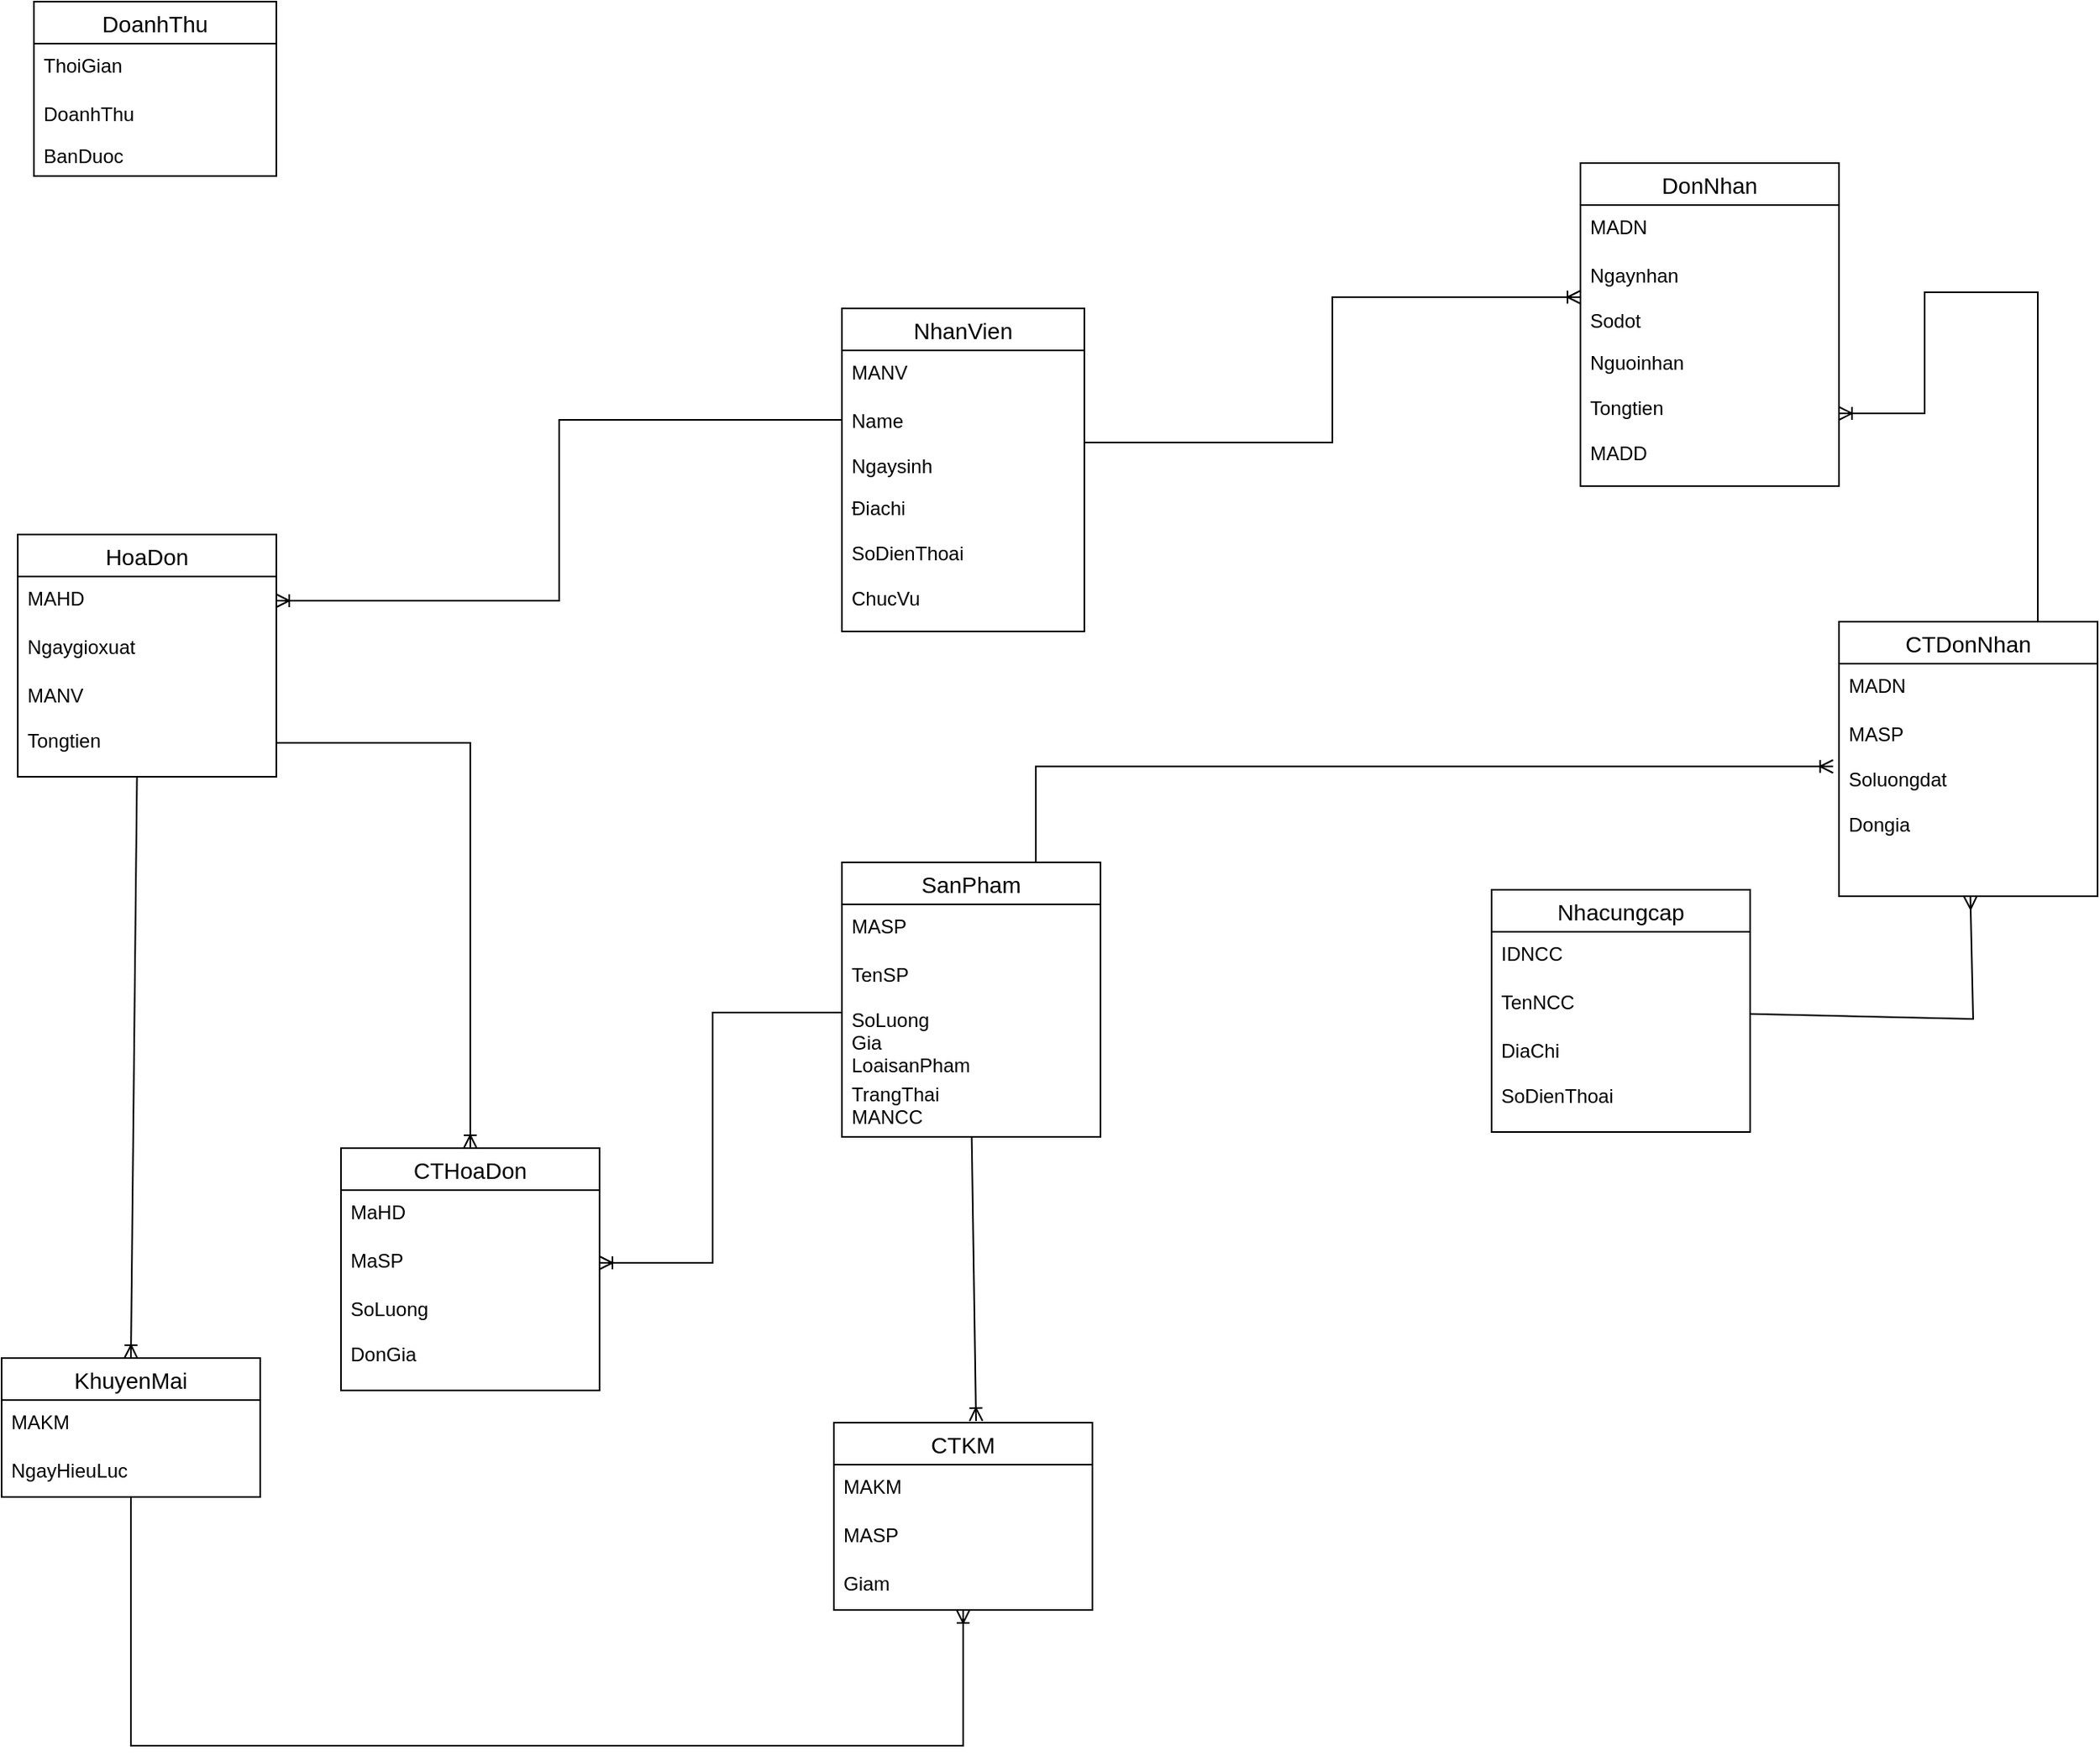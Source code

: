 <mxfile version="18.0.3" type="device"><diagram id="kymCJOY30_DUFUmnx_8U" name="Page-1"><mxGraphModel dx="1221" dy="681" grid="1" gridSize="10" guides="1" tooltips="1" connect="1" arrows="1" fold="1" page="1" pageScale="1" pageWidth="827" pageHeight="1169" math="0" shadow="0"><root><mxCell id="0"/><mxCell id="1" parent="0"/><mxCell id="vpXku__n6UTQb4TYIU45-17" value="NhanVien" style="swimlane;fontStyle=0;childLayout=stackLayout;horizontal=1;startSize=26;horizontalStack=0;resizeParent=1;resizeParentMax=0;resizeLast=0;collapsible=1;marginBottom=0;align=center;fontSize=14;" parent="1" vertex="1"><mxGeometry x="560" y="310" width="150" height="200" as="geometry"/></mxCell><mxCell id="vpXku__n6UTQb4TYIU45-18" value="MANV" style="text;strokeColor=none;fillColor=none;spacingLeft=4;spacingRight=4;overflow=hidden;rotatable=0;points=[[0,0.5],[1,0.5]];portConstraint=eastwest;fontSize=12;" parent="vpXku__n6UTQb4TYIU45-17" vertex="1"><mxGeometry y="26" width="150" height="30" as="geometry"/></mxCell><mxCell id="vpXku__n6UTQb4TYIU45-19" value="Name&#10;&#10;Ngaysinh" style="text;strokeColor=none;fillColor=none;spacingLeft=4;spacingRight=4;overflow=hidden;rotatable=0;points=[[0,0.5],[1,0.5]];portConstraint=eastwest;fontSize=12;" parent="vpXku__n6UTQb4TYIU45-17" vertex="1"><mxGeometry y="56" width="150" height="54" as="geometry"/></mxCell><mxCell id="vpXku__n6UTQb4TYIU45-20" value="Điachi&#10;&#10;SoDienThoai&#10;&#10;ChucVu" style="text;strokeColor=none;fillColor=none;spacingLeft=4;spacingRight=4;overflow=hidden;rotatable=0;points=[[0,0.5],[1,0.5]];portConstraint=eastwest;fontSize=12;" parent="vpXku__n6UTQb4TYIU45-17" vertex="1"><mxGeometry y="110" width="150" height="90" as="geometry"/></mxCell><mxCell id="vpXku__n6UTQb4TYIU45-21" value="HoaDon" style="swimlane;fontStyle=0;childLayout=stackLayout;horizontal=1;startSize=26;horizontalStack=0;resizeParent=1;resizeParentMax=0;resizeLast=0;collapsible=1;marginBottom=0;align=center;fontSize=14;" parent="1" vertex="1"><mxGeometry x="50" y="450" width="160" height="150" as="geometry"/></mxCell><mxCell id="vpXku__n6UTQb4TYIU45-22" value="MAHD" style="text;strokeColor=none;fillColor=none;spacingLeft=4;spacingRight=4;overflow=hidden;rotatable=0;points=[[0,0.5],[1,0.5]];portConstraint=eastwest;fontSize=12;" parent="vpXku__n6UTQb4TYIU45-21" vertex="1"><mxGeometry y="26" width="160" height="30" as="geometry"/></mxCell><mxCell id="vpXku__n6UTQb4TYIU45-23" value="Ngaygioxuat" style="text;strokeColor=none;fillColor=none;spacingLeft=4;spacingRight=4;overflow=hidden;rotatable=0;points=[[0,0.5],[1,0.5]];portConstraint=eastwest;fontSize=12;" parent="vpXku__n6UTQb4TYIU45-21" vertex="1"><mxGeometry y="56" width="160" height="30" as="geometry"/></mxCell><mxCell id="vpXku__n6UTQb4TYIU45-24" value="MANV&#10;&#10;Tongtien" style="text;strokeColor=none;fillColor=none;spacingLeft=4;spacingRight=4;overflow=hidden;rotatable=0;points=[[0,0.5],[1,0.5]];portConstraint=eastwest;fontSize=12;" parent="vpXku__n6UTQb4TYIU45-21" vertex="1"><mxGeometry y="86" width="160" height="64" as="geometry"/></mxCell><mxCell id="vpXku__n6UTQb4TYIU45-29" value="" style="edgeStyle=orthogonalEdgeStyle;fontSize=12;html=1;endArrow=ERoneToMany;rounded=0;exitX=0.002;exitY=0.241;exitDx=0;exitDy=0;entryX=1;entryY=0.5;entryDx=0;entryDy=0;exitPerimeter=0;" parent="1" source="vpXku__n6UTQb4TYIU45-19" target="vpXku__n6UTQb4TYIU45-22" edge="1"><mxGeometry width="100" height="100" relative="1" as="geometry"><mxPoint x="313" y="428" as="sourcePoint"/><mxPoint x="300" y="320" as="targetPoint"/></mxGeometry></mxCell><mxCell id="vpXku__n6UTQb4TYIU45-31" value="SanPham" style="swimlane;fontStyle=0;childLayout=stackLayout;horizontal=1;startSize=26;horizontalStack=0;resizeParent=1;resizeParentMax=0;resizeLast=0;collapsible=1;marginBottom=0;align=center;fontSize=14;" parent="1" vertex="1"><mxGeometry x="560" y="653" width="160" height="170" as="geometry"/></mxCell><mxCell id="vpXku__n6UTQb4TYIU45-32" value="MASP" style="text;strokeColor=none;fillColor=none;spacingLeft=4;spacingRight=4;overflow=hidden;rotatable=0;points=[[0,0.5],[1,0.5]];portConstraint=eastwest;fontSize=12;" parent="vpXku__n6UTQb4TYIU45-31" vertex="1"><mxGeometry y="26" width="160" height="30" as="geometry"/></mxCell><mxCell id="vpXku__n6UTQb4TYIU45-33" value="TenSP&#10;&#10;SoLuong&#10;Gia&#10;LoaisanPham&#10;&#10;&#10;" style="text;strokeColor=none;fillColor=none;spacingLeft=4;spacingRight=4;overflow=hidden;rotatable=0;points=[[0,0.5],[1,0.5]];portConstraint=eastwest;fontSize=12;" parent="vpXku__n6UTQb4TYIU45-31" vertex="1"><mxGeometry y="56" width="160" height="74" as="geometry"/></mxCell><mxCell id="vpXku__n6UTQb4TYIU45-34" value="TrangThai&#10;MANCC" style="text;strokeColor=none;fillColor=none;spacingLeft=4;spacingRight=4;overflow=hidden;rotatable=0;points=[[0,0.5],[1,0.5]];portConstraint=eastwest;fontSize=12;" parent="vpXku__n6UTQb4TYIU45-31" vertex="1"><mxGeometry y="130" width="160" height="40" as="geometry"/></mxCell><mxCell id="vpXku__n6UTQb4TYIU45-38" value="Nhacungcap" style="swimlane;fontStyle=0;childLayout=stackLayout;horizontal=1;startSize=26;horizontalStack=0;resizeParent=1;resizeParentMax=0;resizeLast=0;collapsible=1;marginBottom=0;align=center;fontSize=14;" parent="1" vertex="1"><mxGeometry x="962" y="670" width="160" height="150" as="geometry"/></mxCell><mxCell id="vpXku__n6UTQb4TYIU45-39" value="IDNCC" style="text;strokeColor=none;fillColor=none;spacingLeft=4;spacingRight=4;overflow=hidden;rotatable=0;points=[[0,0.5],[1,0.5]];portConstraint=eastwest;fontSize=12;" parent="vpXku__n6UTQb4TYIU45-38" vertex="1"><mxGeometry y="26" width="160" height="30" as="geometry"/></mxCell><mxCell id="vpXku__n6UTQb4TYIU45-40" value="TenNCC" style="text;strokeColor=none;fillColor=none;spacingLeft=4;spacingRight=4;overflow=hidden;rotatable=0;points=[[0,0.5],[1,0.5]];portConstraint=eastwest;fontSize=12;" parent="vpXku__n6UTQb4TYIU45-38" vertex="1"><mxGeometry y="56" width="160" height="30" as="geometry"/></mxCell><mxCell id="vpXku__n6UTQb4TYIU45-41" value="DiaChi&#10;&#10;SoDienThoai" style="text;strokeColor=none;fillColor=none;spacingLeft=4;spacingRight=4;overflow=hidden;rotatable=0;points=[[0,0.5],[1,0.5]];portConstraint=eastwest;fontSize=12;" parent="vpXku__n6UTQb4TYIU45-38" vertex="1"><mxGeometry y="86" width="160" height="64" as="geometry"/></mxCell><mxCell id="vpXku__n6UTQb4TYIU45-43" value="" style="fontSize=12;html=1;endArrow=ERmany;rounded=0;" parent="1" source="vpXku__n6UTQb4TYIU45-38" target="yX-RIBpsSqkD2ip2A5Vw-11" edge="1"><mxGeometry width="100" height="100" relative="1" as="geometry"><mxPoint x="960" y="746" as="sourcePoint"/><mxPoint x="430" y="940" as="targetPoint"/><Array as="points"><mxPoint x="1260" y="750"/></Array></mxGeometry></mxCell><mxCell id="vpXku__n6UTQb4TYIU45-49" value="DonNhan" style="swimlane;fontStyle=0;childLayout=stackLayout;horizontal=1;startSize=26;horizontalStack=0;resizeParent=1;resizeParentMax=0;resizeLast=0;collapsible=1;marginBottom=0;align=center;fontSize=14;" parent="1" vertex="1"><mxGeometry x="1017" y="220" width="160" height="200" as="geometry"/></mxCell><mxCell id="vpXku__n6UTQb4TYIU45-50" value="MADN" style="text;strokeColor=none;fillColor=none;spacingLeft=4;spacingRight=4;overflow=hidden;rotatable=0;points=[[0,0.5],[1,0.5]];portConstraint=eastwest;fontSize=12;" parent="vpXku__n6UTQb4TYIU45-49" vertex="1"><mxGeometry y="26" width="160" height="30" as="geometry"/></mxCell><mxCell id="vpXku__n6UTQb4TYIU45-51" value="Ngaynhan&#10;&#10;Sodot" style="text;strokeColor=none;fillColor=none;spacingLeft=4;spacingRight=4;overflow=hidden;rotatable=0;points=[[0,0.5],[1,0.5]];portConstraint=eastwest;fontSize=12;" parent="vpXku__n6UTQb4TYIU45-49" vertex="1"><mxGeometry y="56" width="160" height="54" as="geometry"/></mxCell><mxCell id="vpXku__n6UTQb4TYIU45-52" value="Nguoinhan&#10;&#10;Tongtien&#10;&#10;MADD" style="text;strokeColor=none;fillColor=none;spacingLeft=4;spacingRight=4;overflow=hidden;rotatable=0;points=[[0,0.5],[1,0.5]];portConstraint=eastwest;fontSize=12;" parent="vpXku__n6UTQb4TYIU45-49" vertex="1"><mxGeometry y="110" width="160" height="90" as="geometry"/></mxCell><mxCell id="yX-RIBpsSqkD2ip2A5Vw-8" value="CTDonNhan" style="swimlane;fontStyle=0;childLayout=stackLayout;horizontal=1;startSize=26;horizontalStack=0;resizeParent=1;resizeParentMax=0;resizeLast=0;collapsible=1;marginBottom=0;align=center;fontSize=14;" parent="1" vertex="1"><mxGeometry x="1177" y="504" width="160" height="170" as="geometry"/></mxCell><mxCell id="yX-RIBpsSqkD2ip2A5Vw-9" value="MADN" style="text;strokeColor=none;fillColor=none;spacingLeft=4;spacingRight=4;overflow=hidden;rotatable=0;points=[[0,0.5],[1,0.5]];portConstraint=eastwest;fontSize=12;" parent="yX-RIBpsSqkD2ip2A5Vw-8" vertex="1"><mxGeometry y="26" width="160" height="30" as="geometry"/></mxCell><mxCell id="yX-RIBpsSqkD2ip2A5Vw-11" value="MASP&#10;&#10;Soluongdat&#10;&#10;Dongia" style="text;strokeColor=none;fillColor=none;spacingLeft=4;spacingRight=4;overflow=hidden;rotatable=0;points=[[0,0.5],[1,0.5]];portConstraint=eastwest;fontSize=12;" parent="yX-RIBpsSqkD2ip2A5Vw-8" vertex="1"><mxGeometry y="56" width="160" height="114" as="geometry"/></mxCell><mxCell id="yX-RIBpsSqkD2ip2A5Vw-12" value="" style="edgeStyle=orthogonalEdgeStyle;fontSize=12;html=1;endArrow=ERoneToMany;rounded=0;exitX=0.75;exitY=0;exitDx=0;exitDy=0;entryX=-0.023;entryY=0.295;entryDx=0;entryDy=0;entryPerimeter=0;" parent="1" source="vpXku__n6UTQb4TYIU45-31" target="yX-RIBpsSqkD2ip2A5Vw-11" edge="1"><mxGeometry width="100" height="100" relative="1" as="geometry"><mxPoint x="660" y="800" as="sourcePoint"/><mxPoint x="760" y="700" as="targetPoint"/></mxGeometry></mxCell><mxCell id="f7OGRCL_fLj5IZHACfbM-4" value="CTHoaDon" style="swimlane;fontStyle=0;childLayout=stackLayout;horizontal=1;startSize=26;horizontalStack=0;resizeParent=1;resizeParentMax=0;resizeLast=0;collapsible=1;marginBottom=0;align=center;fontSize=14;" parent="1" vertex="1"><mxGeometry x="250" y="830" width="160" height="150" as="geometry"/></mxCell><mxCell id="f7OGRCL_fLj5IZHACfbM-5" value="MaHD" style="text;strokeColor=none;fillColor=none;spacingLeft=4;spacingRight=4;overflow=hidden;rotatable=0;points=[[0,0.5],[1,0.5]];portConstraint=eastwest;fontSize=12;" parent="f7OGRCL_fLj5IZHACfbM-4" vertex="1"><mxGeometry y="26" width="160" height="30" as="geometry"/></mxCell><mxCell id="f7OGRCL_fLj5IZHACfbM-6" value="MaSP" style="text;strokeColor=none;fillColor=none;spacingLeft=4;spacingRight=4;overflow=hidden;rotatable=0;points=[[0,0.5],[1,0.5]];portConstraint=eastwest;fontSize=12;" parent="f7OGRCL_fLj5IZHACfbM-4" vertex="1"><mxGeometry y="56" width="160" height="30" as="geometry"/></mxCell><mxCell id="f7OGRCL_fLj5IZHACfbM-7" value="SoLuong&#10;&#10;DonGia" style="text;strokeColor=none;fillColor=none;spacingLeft=4;spacingRight=4;overflow=hidden;rotatable=0;points=[[0,0.5],[1,0.5]];portConstraint=eastwest;fontSize=12;" parent="f7OGRCL_fLj5IZHACfbM-4" vertex="1"><mxGeometry y="86" width="160" height="64" as="geometry"/></mxCell><mxCell id="f7OGRCL_fLj5IZHACfbM-9" value="" style="edgeStyle=orthogonalEdgeStyle;fontSize=12;html=1;endArrow=ERoneToMany;rounded=0;entryX=0;entryY=0.5;entryDx=0;entryDy=0;exitX=1;exitY=0.5;exitDx=0;exitDy=0;" parent="1" source="vpXku__n6UTQb4TYIU45-19" target="vpXku__n6UTQb4TYIU45-51" edge="1"><mxGeometry width="100" height="100" relative="1" as="geometry"><mxPoint x="900" y="199" as="sourcePoint"/><mxPoint x="780" y="210" as="targetPoint"/></mxGeometry></mxCell><mxCell id="f7OGRCL_fLj5IZHACfbM-10" value="" style="edgeStyle=orthogonalEdgeStyle;fontSize=12;html=1;endArrow=ERoneToMany;rounded=0;entryX=1;entryY=0.5;entryDx=0;entryDy=0;" parent="1" source="yX-RIBpsSqkD2ip2A5Vw-8" target="vpXku__n6UTQb4TYIU45-52" edge="1"><mxGeometry width="100" height="100" relative="1" as="geometry"><mxPoint x="1190" y="393" as="sourcePoint"/><mxPoint x="1250" y="190" as="targetPoint"/><Array as="points"><mxPoint x="1300" y="300"/><mxPoint x="1230" y="300"/><mxPoint x="1230" y="375"/></Array></mxGeometry></mxCell><mxCell id="hEoxkkzQlrkZxj_hNE5L-1" value="KhuyenMai" style="swimlane;fontStyle=0;childLayout=stackLayout;horizontal=1;startSize=26;horizontalStack=0;resizeParent=1;resizeParentMax=0;resizeLast=0;collapsible=1;marginBottom=0;align=center;fontSize=14;" parent="1" vertex="1"><mxGeometry x="40" y="960" width="160" height="86" as="geometry"/></mxCell><mxCell id="hEoxkkzQlrkZxj_hNE5L-2" value="MAKM" style="text;strokeColor=none;fillColor=none;spacingLeft=4;spacingRight=4;overflow=hidden;rotatable=0;points=[[0,0.5],[1,0.5]];portConstraint=eastwest;fontSize=12;" parent="hEoxkkzQlrkZxj_hNE5L-1" vertex="1"><mxGeometry y="26" width="160" height="30" as="geometry"/></mxCell><mxCell id="hEoxkkzQlrkZxj_hNE5L-3" value="NgayHieuLuc" style="text;strokeColor=none;fillColor=none;spacingLeft=4;spacingRight=4;overflow=hidden;rotatable=0;points=[[0,0.5],[1,0.5]];portConstraint=eastwest;fontSize=12;" parent="hEoxkkzQlrkZxj_hNE5L-1" vertex="1"><mxGeometry y="56" width="160" height="30" as="geometry"/></mxCell><mxCell id="hEoxkkzQlrkZxj_hNE5L-5" value="CTKM" style="swimlane;fontStyle=0;childLayout=stackLayout;horizontal=1;startSize=26;horizontalStack=0;resizeParent=1;resizeParentMax=0;resizeLast=0;collapsible=1;marginBottom=0;align=center;fontSize=14;" parent="1" vertex="1"><mxGeometry x="555" y="1000" width="160" height="116" as="geometry"/></mxCell><mxCell id="hEoxkkzQlrkZxj_hNE5L-6" value="MAKM" style="text;strokeColor=none;fillColor=none;spacingLeft=4;spacingRight=4;overflow=hidden;rotatable=0;points=[[0,0.5],[1,0.5]];portConstraint=eastwest;fontSize=12;" parent="hEoxkkzQlrkZxj_hNE5L-5" vertex="1"><mxGeometry y="26" width="160" height="30" as="geometry"/></mxCell><mxCell id="hEoxkkzQlrkZxj_hNE5L-7" value="MASP" style="text;strokeColor=none;fillColor=none;spacingLeft=4;spacingRight=4;overflow=hidden;rotatable=0;points=[[0,0.5],[1,0.5]];portConstraint=eastwest;fontSize=12;" parent="hEoxkkzQlrkZxj_hNE5L-5" vertex="1"><mxGeometry y="56" width="160" height="30" as="geometry"/></mxCell><mxCell id="hEoxkkzQlrkZxj_hNE5L-8" value="Giam" style="text;strokeColor=none;fillColor=none;spacingLeft=4;spacingRight=4;overflow=hidden;rotatable=0;points=[[0,0.5],[1,0.5]];portConstraint=eastwest;fontSize=12;" parent="hEoxkkzQlrkZxj_hNE5L-5" vertex="1"><mxGeometry y="86" width="160" height="30" as="geometry"/></mxCell><mxCell id="hEoxkkzQlrkZxj_hNE5L-11" value="" style="edgeStyle=elbowEdgeStyle;fontSize=12;html=1;endArrow=ERoneToMany;rounded=0;elbow=vertical;" parent="1" source="hEoxkkzQlrkZxj_hNE5L-3" target="hEoxkkzQlrkZxj_hNE5L-8" edge="1"><mxGeometry width="100" height="100" relative="1" as="geometry"><mxPoint x="269" y="1090" as="sourcePoint"/><mxPoint x="559" y="1000" as="targetPoint"/><Array as="points"><mxPoint x="400" y="1200"/></Array></mxGeometry></mxCell><mxCell id="hEoxkkzQlrkZxj_hNE5L-12" value="" style="fontSize=12;html=1;endArrow=ERoneToMany;rounded=0;entryX=0.55;entryY=-0.009;entryDx=0;entryDy=0;entryPerimeter=0;" parent="1" source="vpXku__n6UTQb4TYIU45-34" target="hEoxkkzQlrkZxj_hNE5L-5" edge="1"><mxGeometry width="100" height="100" relative="1" as="geometry"><mxPoint x="500" y="976" as="sourcePoint"/><mxPoint x="580" y="896" as="targetPoint"/></mxGeometry></mxCell><mxCell id="HbScyYbltMjSadGau5QO-1" value="" style="fontSize=12;html=1;endArrow=ERoneToMany;rounded=0;entryX=0.5;entryY=0;entryDx=0;entryDy=0;exitX=0.461;exitY=1.007;exitDx=0;exitDy=0;exitPerimeter=0;" parent="1" source="vpXku__n6UTQb4TYIU45-24" target="hEoxkkzQlrkZxj_hNE5L-1" edge="1"><mxGeometry width="100" height="100" relative="1" as="geometry"><mxPoint x="130" y="640" as="sourcePoint"/><mxPoint x="250" y="880" as="targetPoint"/></mxGeometry></mxCell><mxCell id="oDophyMWF12d4uYuARMu-3" value="" style="edgeStyle=orthogonalEdgeStyle;fontSize=12;html=1;endArrow=ERoneToMany;rounded=0;exitX=0.998;exitY=0.672;exitDx=0;exitDy=0;entryX=0.5;entryY=0;entryDx=0;entryDy=0;exitPerimeter=0;" parent="1" source="vpXku__n6UTQb4TYIU45-24" target="f7OGRCL_fLj5IZHACfbM-4" edge="1"><mxGeometry width="100" height="100" relative="1" as="geometry"><mxPoint x="330" y="696" as="sourcePoint"/><mxPoint x="330" y="790" as="targetPoint"/></mxGeometry></mxCell><mxCell id="oDophyMWF12d4uYuARMu-6" style="edgeStyle=none;rounded=0;orthogonalLoop=1;jettySize=auto;html=1;entryX=0.5;entryY=1;entryDx=0;entryDy=0;" parent="1" edge="1"><mxGeometry relative="1" as="geometry"><mxPoint x="445" y="790" as="sourcePoint"/><mxPoint x="445" y="790" as="targetPoint"/></mxGeometry></mxCell><mxCell id="oDophyMWF12d4uYuARMu-8" value="" style="fontSize=12;html=1;endArrow=ERoneToMany;rounded=0;entryX=1;entryY=0.5;entryDx=0;entryDy=0;exitX=0;exitY=0.5;exitDx=0;exitDy=0;" parent="1" source="vpXku__n6UTQb4TYIU45-33" target="f7OGRCL_fLj5IZHACfbM-6" edge="1"><mxGeometry width="100" height="100" relative="1" as="geometry"><mxPoint x="450" y="960" as="sourcePoint"/><mxPoint x="550" y="860" as="targetPoint"/><Array as="points"><mxPoint x="480" y="746"/><mxPoint x="480" y="901"/></Array></mxGeometry></mxCell><mxCell id="r23qTVpPiAbF4JnP6QfZ-1" value="DoanhThu" style="swimlane;fontStyle=0;childLayout=stackLayout;horizontal=1;startSize=26;horizontalStack=0;resizeParent=1;resizeParentMax=0;resizeLast=0;collapsible=1;marginBottom=0;align=center;fontSize=14;" vertex="1" parent="1"><mxGeometry x="60" y="120" width="150" height="108" as="geometry"/></mxCell><mxCell id="r23qTVpPiAbF4JnP6QfZ-2" value="ThoiGian" style="text;strokeColor=none;fillColor=none;spacingLeft=4;spacingRight=4;overflow=hidden;rotatable=0;points=[[0,0.5],[1,0.5]];portConstraint=eastwest;fontSize=12;" vertex="1" parent="r23qTVpPiAbF4JnP6QfZ-1"><mxGeometry y="26" width="150" height="30" as="geometry"/></mxCell><mxCell id="r23qTVpPiAbF4JnP6QfZ-5" value="DoanhThu" style="text;strokeColor=none;fillColor=none;align=left;verticalAlign=top;spacingLeft=4;spacingRight=4;overflow=hidden;rotatable=0;points=[[0,0.5],[1,0.5]];portConstraint=eastwest;" vertex="1" parent="r23qTVpPiAbF4JnP6QfZ-1"><mxGeometry y="56" width="150" height="26" as="geometry"/></mxCell><mxCell id="r23qTVpPiAbF4JnP6QfZ-6" value="BanDuoc" style="text;strokeColor=none;fillColor=none;align=left;verticalAlign=top;spacingLeft=4;spacingRight=4;overflow=hidden;rotatable=0;points=[[0,0.5],[1,0.5]];portConstraint=eastwest;" vertex="1" parent="r23qTVpPiAbF4JnP6QfZ-1"><mxGeometry y="82" width="150" height="26" as="geometry"/></mxCell></root></mxGraphModel></diagram></mxfile>